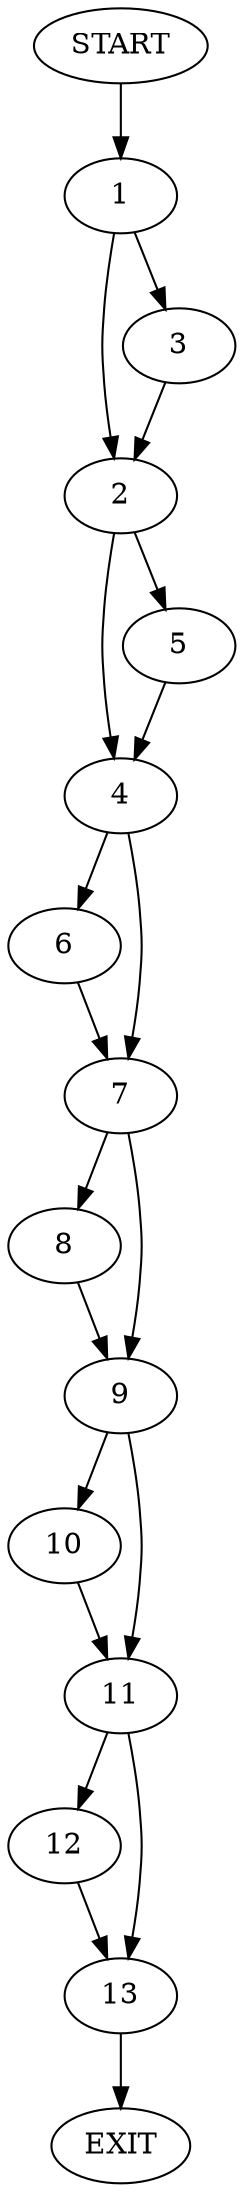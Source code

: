 digraph {
0 [label="START"]
14 [label="EXIT"]
0 -> 1
1 -> 2
1 -> 3
3 -> 2
2 -> 4
2 -> 5
4 -> 6
4 -> 7
5 -> 4
6 -> 7
7 -> 8
7 -> 9
9 -> 10
9 -> 11
8 -> 9
11 -> 12
11 -> 13
10 -> 11
12 -> 13
13 -> 14
}
